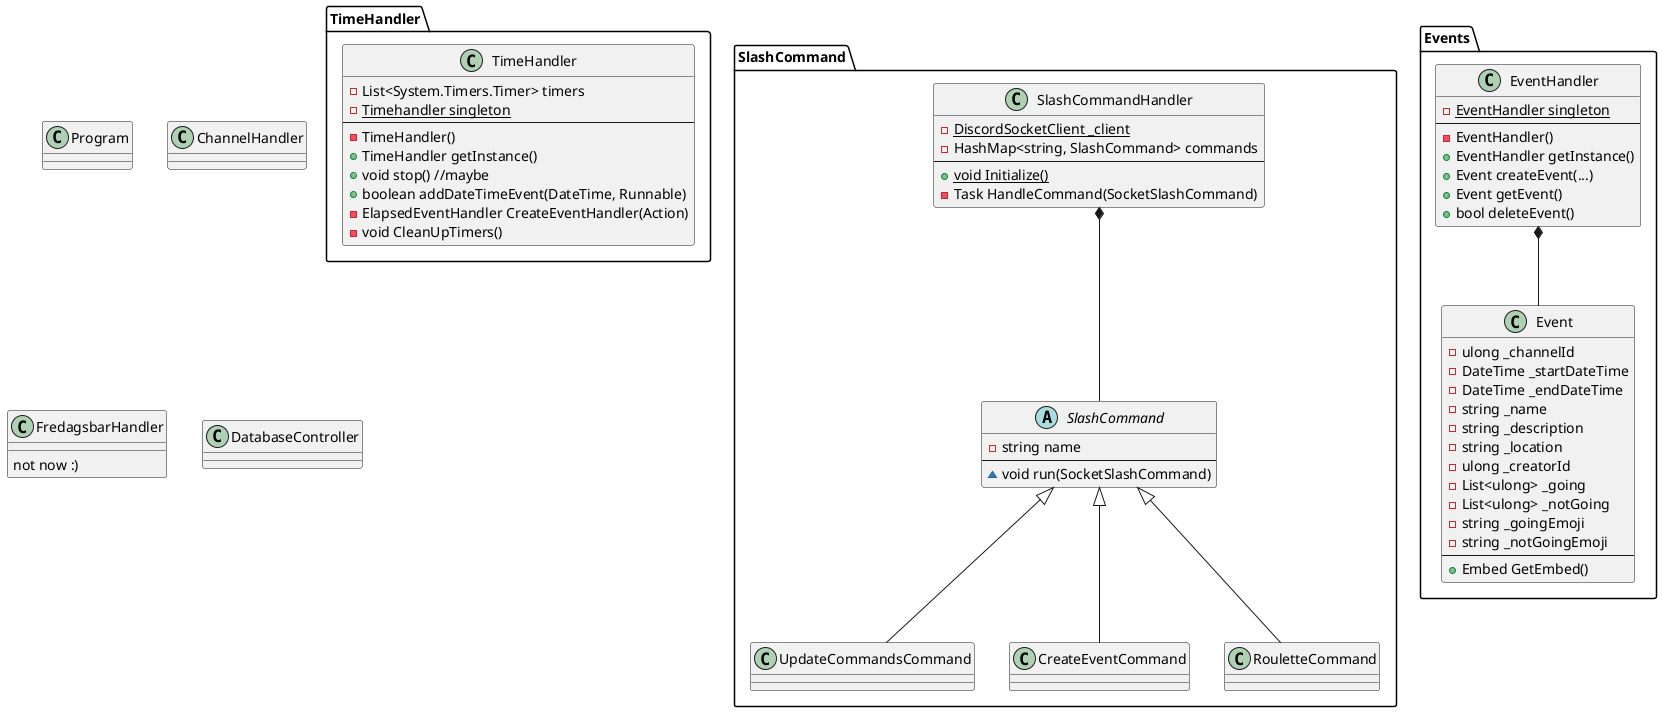 @startuml Class diagram

class Program

package TimeHandler {
    class TimeHandler {
        - List<System.Timers.Timer> timers
        - {static} Timehandler singleton
        --
        - TimeHandler()
        + TimeHandler getInstance()
        + void stop() //maybe
        + boolean addDateTimeEvent(DateTime, Runnable)
        - ElapsedEventHandler CreateEventHandler(Action)
        - void CleanUpTimers()
    }
}

package SlashCommand {
    class SlashCommandHandler {
        - {static} DiscordSocketClient _client
        - HashMap<string, SlashCommand> commands
        --
        + {static} void Initialize()
        - Task HandleCommand(SocketSlashCommand)
    }

    abstract class SlashCommand {
        - string name
        --
        ~ void run(SocketSlashCommand)
    }

    class UpdateCommandsCommand

    class CreateEventCommand

    class RouletteCommand

    ' class UpdateEventCommand

    SlashCommandHandler *-- SlashCommand

    SlashCommand <|-- UpdateCommandsCommand
    SlashCommand <|-- CreateEventCommand
    SlashCommand <|-- RouletteCommand
}


class ChannelHandler

class FredagsbarHandler {
    not now :)
}

package Events {
    class EventHandler {
        - {static} EventHandler singleton
        --
        - EventHandler()
        + EventHandler getInstance()
        + Event createEvent(...)
        + Event getEvent()
        ' updateEvent
        + bool deleteEvent()
    }

    class Event {
        - ulong _channelId
        - DateTime _startDateTime
        - DateTime _endDateTime
        - string _name
        - string _description
        - string _location
        - ulong _creatorId
        - List<ulong> _going
        - List<ulong> _notGoing
        - string _goingEmoji
        - string _notGoingEmoji
        --
        + Embed GetEmbed()
    }

    EventHandler *-- Event
}

class DatabaseController {

}


@enduml